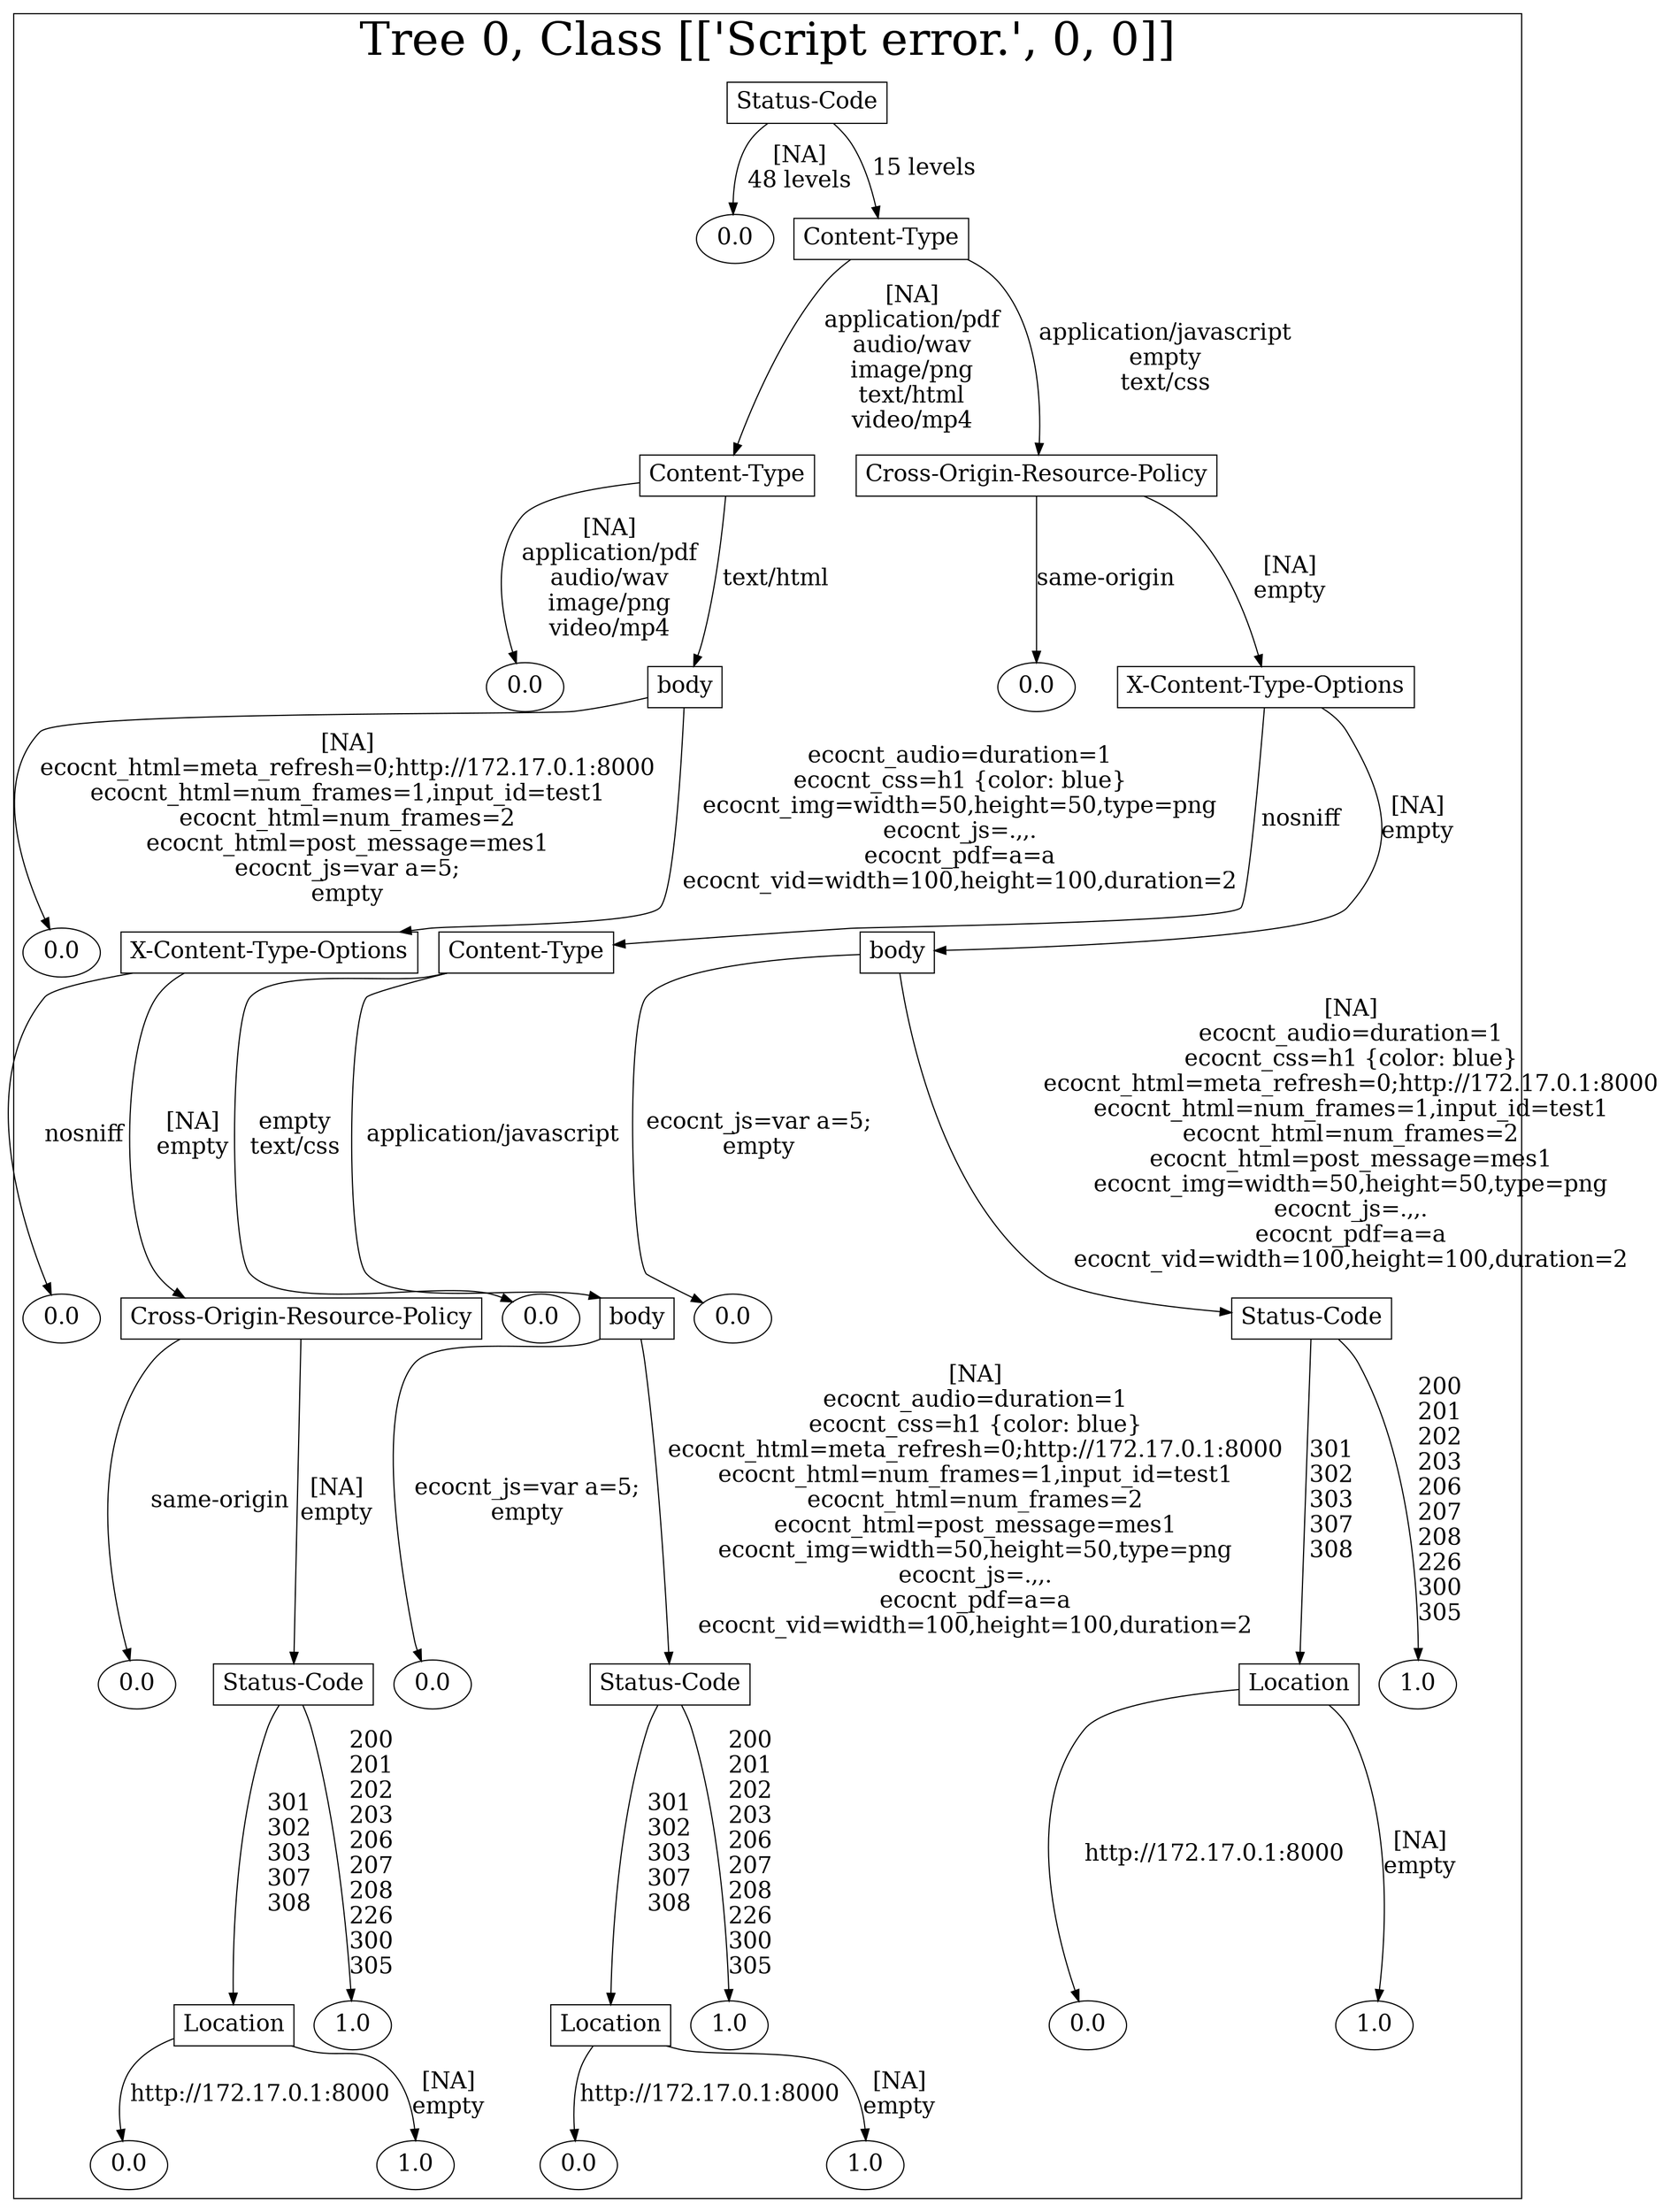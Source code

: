 /*
Generated by:
    http://https://github.com/h2oai/h2o-3/tree/master/h2o-genmodel/src/main/java/hex/genmodel/tools/PrintMojo.java
*/

/*
On a mac:

$ brew install graphviz
$ dot -Tpng file.gv -o file.png
$ open file.png
*/

digraph G {

subgraph cluster_0 {
/* Nodes */

/* Level 0 */
{
"SG_0_Node_0" [shape=box, fontsize=20, label="Status-Code"]
}

/* Level 1 */
{
"SG_0_Node_17" [fontsize=20, label="0.0"]
"SG_0_Node_1" [shape=box, fontsize=20, label="Content-Type"]
}

/* Level 2 */
{
"SG_0_Node_2" [shape=box, fontsize=20, label="Content-Type"]
"SG_0_Node_3" [shape=box, fontsize=20, label="Cross-Origin-Resource-Policy"]
}

/* Level 3 */
{
"SG_0_Node_18" [fontsize=20, label="0.0"]
"SG_0_Node_4" [shape=box, fontsize=20, label="body"]
"SG_0_Node_19" [fontsize=20, label="0.0"]
"SG_0_Node_5" [shape=box, fontsize=20, label="X-Content-Type-Options"]
}

/* Level 4 */
{
"SG_0_Node_20" [fontsize=20, label="0.0"]
"SG_0_Node_6" [shape=box, fontsize=20, label="X-Content-Type-Options"]
"SG_0_Node_7" [shape=box, fontsize=20, label="Content-Type"]
"SG_0_Node_8" [shape=box, fontsize=20, label="body"]
}

/* Level 5 */
{
"SG_0_Node_21" [fontsize=20, label="0.0"]
"SG_0_Node_9" [shape=box, fontsize=20, label="Cross-Origin-Resource-Policy"]
"SG_0_Node_22" [fontsize=20, label="0.0"]
"SG_0_Node_10" [shape=box, fontsize=20, label="body"]
"SG_0_Node_23" [fontsize=20, label="0.0"]
"SG_0_Node_11" [shape=box, fontsize=20, label="Status-Code"]
}

/* Level 6 */
{
"SG_0_Node_24" [fontsize=20, label="0.0"]
"SG_0_Node_12" [shape=box, fontsize=20, label="Status-Code"]
"SG_0_Node_25" [fontsize=20, label="0.0"]
"SG_0_Node_13" [shape=box, fontsize=20, label="Status-Code"]
"SG_0_Node_14" [shape=box, fontsize=20, label="Location"]
"SG_0_Node_26" [fontsize=20, label="1.0"]
}

/* Level 7 */
{
"SG_0_Node_15" [shape=box, fontsize=20, label="Location"]
"SG_0_Node_27" [fontsize=20, label="1.0"]
"SG_0_Node_16" [shape=box, fontsize=20, label="Location"]
"SG_0_Node_28" [fontsize=20, label="1.0"]
"SG_0_Node_29" [fontsize=20, label="0.0"]
"SG_0_Node_30" [fontsize=20, label="1.0"]
}

/* Level 8 */
{
"SG_0_Node_31" [fontsize=20, label="0.0"]
"SG_0_Node_32" [fontsize=20, label="1.0"]
"SG_0_Node_33" [fontsize=20, label="0.0"]
"SG_0_Node_34" [fontsize=20, label="1.0"]
}

/* Edges */
"SG_0_Node_0" -> "SG_0_Node_17" [fontsize=20, label="[NA]
48 levels
"]
"SG_0_Node_0" -> "SG_0_Node_1" [fontsize=20, label="15 levels
"]
"SG_0_Node_1" -> "SG_0_Node_2" [fontsize=20, label="[NA]
application/pdf
audio/wav
image/png
text/html
video/mp4
"]
"SG_0_Node_1" -> "SG_0_Node_3" [fontsize=20, label="application/javascript
empty
text/css
"]
"SG_0_Node_3" -> "SG_0_Node_19" [fontsize=20, label="same-origin
"]
"SG_0_Node_3" -> "SG_0_Node_5" [fontsize=20, label="[NA]
empty
"]
"SG_0_Node_5" -> "SG_0_Node_7" [fontsize=20, label="nosniff
"]
"SG_0_Node_5" -> "SG_0_Node_8" [fontsize=20, label="[NA]
empty
"]
"SG_0_Node_8" -> "SG_0_Node_23" [fontsize=20, label="ecocnt_js=var a=5;
empty
"]
"SG_0_Node_8" -> "SG_0_Node_11" [fontsize=20, label="[NA]
ecocnt_audio=duration=1
ecocnt_css=h1 {color: blue}
ecocnt_html=meta_refresh=0;http://172.17.0.1:8000
ecocnt_html=num_frames=1,input_id=test1
ecocnt_html=num_frames=2
ecocnt_html=post_message=mes1
ecocnt_img=width=50,height=50,type=png
ecocnt_js=.,,.
ecocnt_pdf=a=a
ecocnt_vid=width=100,height=100,duration=2
"]
"SG_0_Node_11" -> "SG_0_Node_14" [fontsize=20, label="301
302
303
307
308
"]
"SG_0_Node_11" -> "SG_0_Node_26" [fontsize=20, label="200
201
202
203
206
207
208
226
300
305
"]
"SG_0_Node_14" -> "SG_0_Node_29" [fontsize=20, label="http://172.17.0.1:8000
"]
"SG_0_Node_14" -> "SG_0_Node_30" [fontsize=20, label="[NA]
empty
"]
"SG_0_Node_7" -> "SG_0_Node_22" [fontsize=20, label="empty
text/css
"]
"SG_0_Node_7" -> "SG_0_Node_10" [fontsize=20, label="application/javascript
"]
"SG_0_Node_10" -> "SG_0_Node_25" [fontsize=20, label="ecocnt_js=var a=5;
empty
"]
"SG_0_Node_10" -> "SG_0_Node_13" [fontsize=20, label="[NA]
ecocnt_audio=duration=1
ecocnt_css=h1 {color: blue}
ecocnt_html=meta_refresh=0;http://172.17.0.1:8000
ecocnt_html=num_frames=1,input_id=test1
ecocnt_html=num_frames=2
ecocnt_html=post_message=mes1
ecocnt_img=width=50,height=50,type=png
ecocnt_js=.,,.
ecocnt_pdf=a=a
ecocnt_vid=width=100,height=100,duration=2
"]
"SG_0_Node_13" -> "SG_0_Node_16" [fontsize=20, label="301
302
303
307
308
"]
"SG_0_Node_13" -> "SG_0_Node_28" [fontsize=20, label="200
201
202
203
206
207
208
226
300
305
"]
"SG_0_Node_16" -> "SG_0_Node_33" [fontsize=20, label="http://172.17.0.1:8000
"]
"SG_0_Node_16" -> "SG_0_Node_34" [fontsize=20, label="[NA]
empty
"]
"SG_0_Node_2" -> "SG_0_Node_18" [fontsize=20, label="[NA]
application/pdf
audio/wav
image/png
video/mp4
"]
"SG_0_Node_2" -> "SG_0_Node_4" [fontsize=20, label="text/html
"]
"SG_0_Node_4" -> "SG_0_Node_20" [fontsize=20, label="[NA]
ecocnt_html=meta_refresh=0;http://172.17.0.1:8000
ecocnt_html=num_frames=1,input_id=test1
ecocnt_html=num_frames=2
ecocnt_html=post_message=mes1
ecocnt_js=var a=5;
empty
"]
"SG_0_Node_4" -> "SG_0_Node_6" [fontsize=20, label="ecocnt_audio=duration=1
ecocnt_css=h1 {color: blue}
ecocnt_img=width=50,height=50,type=png
ecocnt_js=.,,.
ecocnt_pdf=a=a
ecocnt_vid=width=100,height=100,duration=2
"]
"SG_0_Node_6" -> "SG_0_Node_21" [fontsize=20, label="nosniff
"]
"SG_0_Node_6" -> "SG_0_Node_9" [fontsize=20, label="[NA]
empty
"]
"SG_0_Node_9" -> "SG_0_Node_24" [fontsize=20, label="same-origin
"]
"SG_0_Node_9" -> "SG_0_Node_12" [fontsize=20, label="[NA]
empty
"]
"SG_0_Node_12" -> "SG_0_Node_15" [fontsize=20, label="301
302
303
307
308
"]
"SG_0_Node_12" -> "SG_0_Node_27" [fontsize=20, label="200
201
202
203
206
207
208
226
300
305
"]
"SG_0_Node_15" -> "SG_0_Node_31" [fontsize=20, label="http://172.17.0.1:8000
"]
"SG_0_Node_15" -> "SG_0_Node_32" [fontsize=20, label="[NA]
empty
"]

fontsize=40
label="Tree 0, Class [['Script error.', 0, 0]]"
}

}

